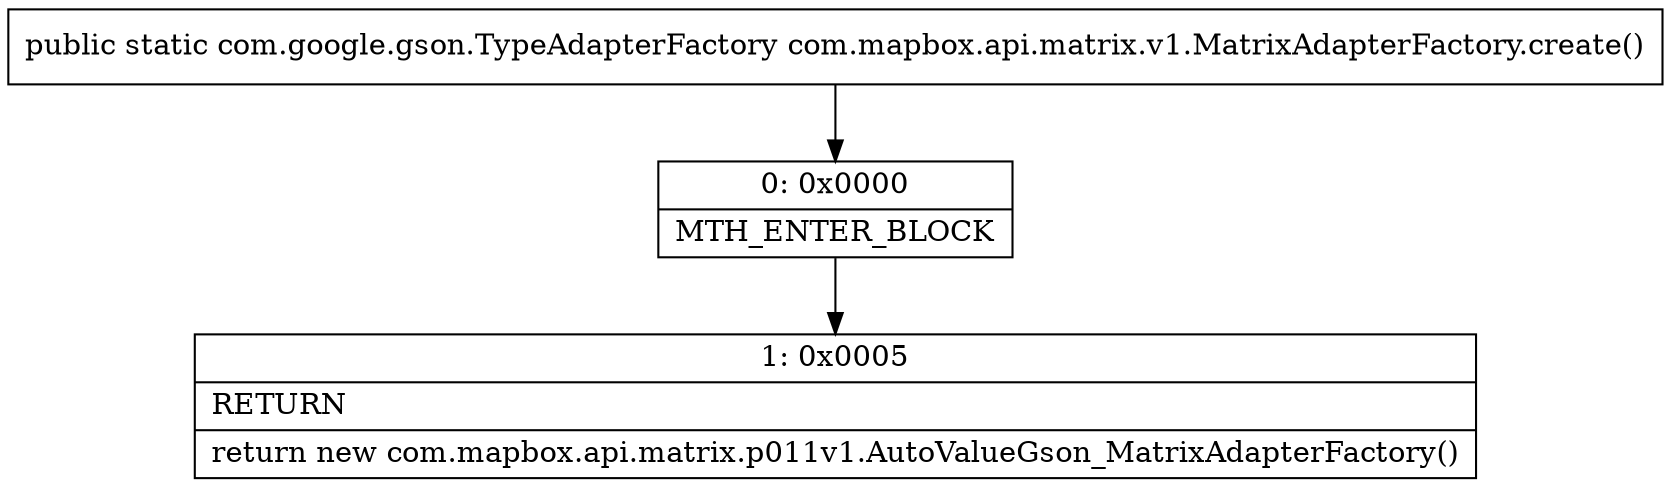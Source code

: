 digraph "CFG forcom.mapbox.api.matrix.v1.MatrixAdapterFactory.create()Lcom\/google\/gson\/TypeAdapterFactory;" {
Node_0 [shape=record,label="{0\:\ 0x0000|MTH_ENTER_BLOCK\l}"];
Node_1 [shape=record,label="{1\:\ 0x0005|RETURN\l|return new com.mapbox.api.matrix.p011v1.AutoValueGson_MatrixAdapterFactory()\l}"];
MethodNode[shape=record,label="{public static com.google.gson.TypeAdapterFactory com.mapbox.api.matrix.v1.MatrixAdapterFactory.create() }"];
MethodNode -> Node_0;
Node_0 -> Node_1;
}

